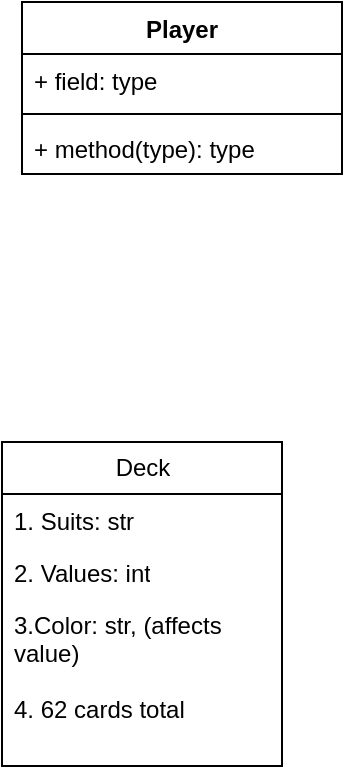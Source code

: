 <mxfile version="23.1.6" type="google">
  <diagram id="C5RBs43oDa-KdzZeNtuy" name="Page-1">
    <mxGraphModel grid="1" page="1" gridSize="10" guides="1" tooltips="1" connect="1" arrows="1" fold="1" pageScale="1" pageWidth="827" pageHeight="1169" math="0" shadow="0">
      <root>
        <mxCell id="WIyWlLk6GJQsqaUBKTNV-0" />
        <mxCell id="WIyWlLk6GJQsqaUBKTNV-1" parent="WIyWlLk6GJQsqaUBKTNV-0" />
        <mxCell id="E6RL18Li2PcgQKXtWtwo-2" value="Deck" style="swimlane;fontStyle=0;childLayout=stackLayout;horizontal=1;startSize=26;fillColor=none;horizontalStack=0;resizeParent=1;resizeParentMax=0;resizeLast=0;collapsible=1;marginBottom=0;html=1;" vertex="1" parent="WIyWlLk6GJQsqaUBKTNV-1">
          <mxGeometry x="120" y="330" width="140" height="162" as="geometry" />
        </mxCell>
        <mxCell id="E6RL18Li2PcgQKXtWtwo-3" value="1. Suits: str" style="text;strokeColor=none;fillColor=none;align=left;verticalAlign=top;spacingLeft=4;spacingRight=4;overflow=hidden;rotatable=0;points=[[0,0.5],[1,0.5]];portConstraint=eastwest;whiteSpace=wrap;html=1;" vertex="1" parent="E6RL18Li2PcgQKXtWtwo-2">
          <mxGeometry y="26" width="140" height="26" as="geometry" />
        </mxCell>
        <mxCell id="E6RL18Li2PcgQKXtWtwo-4" value="2. Values: int" style="text;strokeColor=none;fillColor=none;align=left;verticalAlign=top;spacingLeft=4;spacingRight=4;overflow=hidden;rotatable=0;points=[[0,0.5],[1,0.5]];portConstraint=eastwest;whiteSpace=wrap;html=1;" vertex="1" parent="E6RL18Li2PcgQKXtWtwo-2">
          <mxGeometry y="52" width="140" height="26" as="geometry" />
        </mxCell>
        <mxCell id="E6RL18Li2PcgQKXtWtwo-5" value="3.Color: str, (affects value)" style="text;strokeColor=none;fillColor=none;align=left;verticalAlign=top;spacingLeft=4;spacingRight=4;overflow=hidden;rotatable=0;points=[[0,0.5],[1,0.5]];portConstraint=eastwest;whiteSpace=wrap;html=1;" vertex="1" parent="E6RL18Li2PcgQKXtWtwo-2">
          <mxGeometry y="78" width="140" height="42" as="geometry" />
        </mxCell>
        <mxCell id="E6RL18Li2PcgQKXtWtwo-18" value="4. 62 cards total" style="text;strokeColor=none;fillColor=none;align=left;verticalAlign=top;spacingLeft=4;spacingRight=4;overflow=hidden;rotatable=0;points=[[0,0.5],[1,0.5]];portConstraint=eastwest;whiteSpace=wrap;html=1;" vertex="1" parent="E6RL18Li2PcgQKXtWtwo-2">
          <mxGeometry y="120" width="140" height="42" as="geometry" />
        </mxCell>
        <mxCell id="E6RL18Li2PcgQKXtWtwo-14" value="Player" style="swimlane;fontStyle=1;align=center;verticalAlign=top;childLayout=stackLayout;horizontal=1;startSize=26;horizontalStack=0;resizeParent=1;resizeParentMax=0;resizeLast=0;collapsible=1;marginBottom=0;whiteSpace=wrap;html=1;" vertex="1" parent="WIyWlLk6GJQsqaUBKTNV-1">
          <mxGeometry x="130" y="110" width="160" height="86" as="geometry" />
        </mxCell>
        <mxCell id="E6RL18Li2PcgQKXtWtwo-15" value="+ field: type" style="text;strokeColor=none;fillColor=none;align=left;verticalAlign=top;spacingLeft=4;spacingRight=4;overflow=hidden;rotatable=0;points=[[0,0.5],[1,0.5]];portConstraint=eastwest;whiteSpace=wrap;html=1;" vertex="1" parent="E6RL18Li2PcgQKXtWtwo-14">
          <mxGeometry y="26" width="160" height="26" as="geometry" />
        </mxCell>
        <mxCell id="E6RL18Li2PcgQKXtWtwo-16" value="" style="line;strokeWidth=1;fillColor=none;align=left;verticalAlign=middle;spacingTop=-1;spacingLeft=3;spacingRight=3;rotatable=0;labelPosition=right;points=[];portConstraint=eastwest;strokeColor=inherit;" vertex="1" parent="E6RL18Li2PcgQKXtWtwo-14">
          <mxGeometry y="52" width="160" height="8" as="geometry" />
        </mxCell>
        <mxCell id="E6RL18Li2PcgQKXtWtwo-17" value="+ method(type): type" style="text;strokeColor=none;fillColor=none;align=left;verticalAlign=top;spacingLeft=4;spacingRight=4;overflow=hidden;rotatable=0;points=[[0,0.5],[1,0.5]];portConstraint=eastwest;whiteSpace=wrap;html=1;" vertex="1" parent="E6RL18Li2PcgQKXtWtwo-14">
          <mxGeometry y="60" width="160" height="26" as="geometry" />
        </mxCell>
      </root>
    </mxGraphModel>
  </diagram>
</mxfile>
